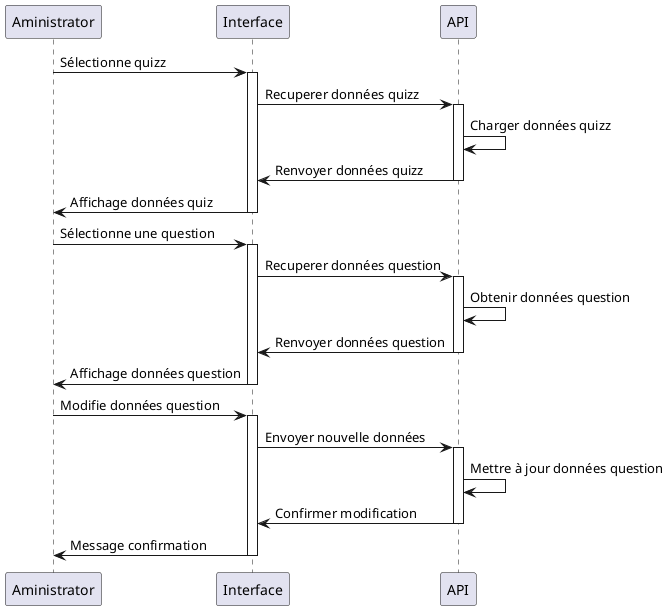 @startuml Suppression qestion

participant Aministrator as Admin
participant Interface as front
participant API


Admin -> front: Sélectionne quizz
activate front

front -> API: Recuperer données quizz
activate API

API -> API: Charger données quizz
front <- API: Renvoyer données quizz
deactivate API 

Admin <- front: Affichage données quiz
deactivate front

Admin -> front: Sélectionne une question
activate front

front -> API: Recuperer données question
activate API

API -> API: Obtenir données question
front <- API: Renvoyer données question
deactivate API 

Admin <- front: Affichage données question
deactivate front

Admin -> front: Modifie données question
activate front

front -> API: Envoyer nouvelle données
activate API

API -> API: Mettre à jour données question

front <- API: Confirmer modification
deactivate API 

Admin <- front: Message confirmation
deactivate front
@enduml